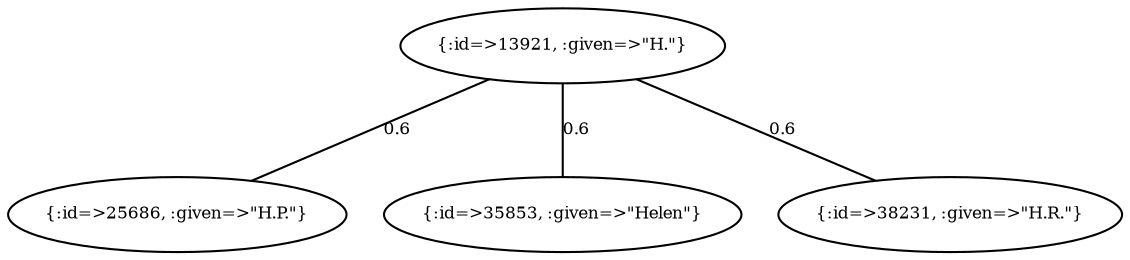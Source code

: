 graph Collector__WeightedGraph {
    "{:id=>13921, :given=>\"H.\"}" [
        fontsize = 8,
        label = "{:id=>13921, :given=>\"H.\"}"
    ]

    "{:id=>25686, :given=>\"H.P.\"}" [
        fontsize = 8,
        label = "{:id=>25686, :given=>\"H.P.\"}"
    ]

    "{:id=>35853, :given=>\"Helen\"}" [
        fontsize = 8,
        label = "{:id=>35853, :given=>\"Helen\"}"
    ]

    "{:id=>38231, :given=>\"H.R.\"}" [
        fontsize = 8,
        label = "{:id=>38231, :given=>\"H.R.\"}"
    ]

    "{:id=>13921, :given=>\"H.\"}" -- "{:id=>25686, :given=>\"H.P.\"}" [
        fontsize = 8,
        label = 0.6
    ]

    "{:id=>13921, :given=>\"H.\"}" -- "{:id=>35853, :given=>\"Helen\"}" [
        fontsize = 8,
        label = 0.6
    ]

    "{:id=>13921, :given=>\"H.\"}" -- "{:id=>38231, :given=>\"H.R.\"}" [
        fontsize = 8,
        label = 0.6
    ]
}
